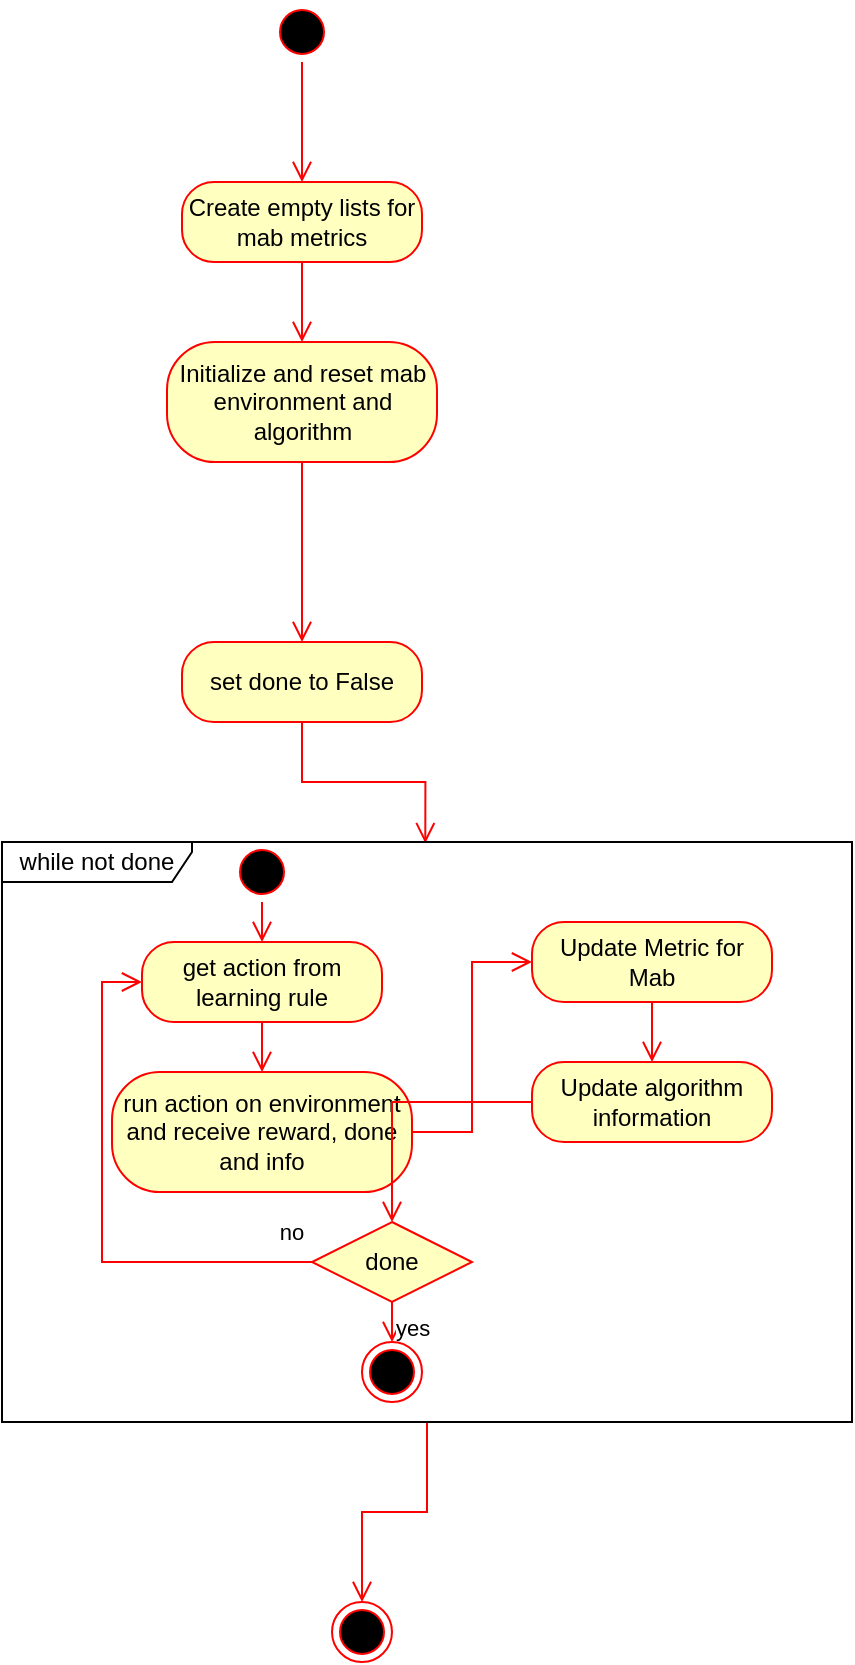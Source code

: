 <mxfile version="22.0.3" type="device">
  <diagram name="Seite-1" id="2_susSA4ob_1ac-8ONg7">
    <mxGraphModel dx="1383" dy="809" grid="1" gridSize="10" guides="1" tooltips="1" connect="1" arrows="1" fold="1" page="1" pageScale="1" pageWidth="850" pageHeight="1100" math="0" shadow="0">
      <root>
        <mxCell id="0" />
        <mxCell id="1" parent="0" />
        <mxCell id="uuhPxIiSn8aQgS91nO3l-1" value="" style="ellipse;html=1;shape=startState;fillColor=#000000;strokeColor=#ff0000;" vertex="1" parent="1">
          <mxGeometry x="190" y="40" width="30" height="30" as="geometry" />
        </mxCell>
        <mxCell id="uuhPxIiSn8aQgS91nO3l-2" value="" style="edgeStyle=orthogonalEdgeStyle;html=1;verticalAlign=bottom;endArrow=open;endSize=8;strokeColor=#ff0000;rounded=0;entryX=0.5;entryY=0;entryDx=0;entryDy=0;" edge="1" source="uuhPxIiSn8aQgS91nO3l-1" parent="1" target="uuhPxIiSn8aQgS91nO3l-3">
          <mxGeometry relative="1" as="geometry">
            <mxPoint x="205" y="130" as="targetPoint" />
          </mxGeometry>
        </mxCell>
        <mxCell id="uuhPxIiSn8aQgS91nO3l-3" value="Create empty lists for mab metrics" style="rounded=1;whiteSpace=wrap;html=1;arcSize=40;fontColor=#000000;fillColor=#ffffc0;strokeColor=#ff0000;" vertex="1" parent="1">
          <mxGeometry x="145" y="130" width="120" height="40" as="geometry" />
        </mxCell>
        <mxCell id="uuhPxIiSn8aQgS91nO3l-4" value="" style="edgeStyle=orthogonalEdgeStyle;html=1;verticalAlign=bottom;endArrow=open;endSize=8;strokeColor=#ff0000;rounded=0;entryX=0.5;entryY=0;entryDx=0;entryDy=0;" edge="1" source="uuhPxIiSn8aQgS91nO3l-3" parent="1" target="uuhPxIiSn8aQgS91nO3l-5">
          <mxGeometry relative="1" as="geometry">
            <mxPoint x="205" y="260" as="targetPoint" />
          </mxGeometry>
        </mxCell>
        <mxCell id="uuhPxIiSn8aQgS91nO3l-5" value="Initialize and reset mab environment and algorithm" style="rounded=1;whiteSpace=wrap;html=1;arcSize=40;fontColor=#000000;fillColor=#ffffc0;strokeColor=#ff0000;" vertex="1" parent="1">
          <mxGeometry x="137.5" y="210" width="135" height="60" as="geometry" />
        </mxCell>
        <mxCell id="uuhPxIiSn8aQgS91nO3l-6" value="" style="edgeStyle=orthogonalEdgeStyle;html=1;verticalAlign=bottom;endArrow=open;endSize=8;strokeColor=#ff0000;rounded=0;entryX=0.5;entryY=0;entryDx=0;entryDy=0;" edge="1" source="uuhPxIiSn8aQgS91nO3l-5" parent="1" target="uuhPxIiSn8aQgS91nO3l-7">
          <mxGeometry relative="1" as="geometry">
            <mxPoint x="205" y="360" as="targetPoint" />
          </mxGeometry>
        </mxCell>
        <mxCell id="uuhPxIiSn8aQgS91nO3l-7" value="set done to False" style="rounded=1;whiteSpace=wrap;html=1;arcSize=40;fontColor=#000000;fillColor=#ffffc0;strokeColor=#ff0000;" vertex="1" parent="1">
          <mxGeometry x="145" y="360" width="120" height="40" as="geometry" />
        </mxCell>
        <mxCell id="uuhPxIiSn8aQgS91nO3l-8" value="" style="edgeStyle=orthogonalEdgeStyle;html=1;verticalAlign=bottom;endArrow=open;endSize=8;strokeColor=#ff0000;rounded=0;entryX=0.498;entryY=0.002;entryDx=0;entryDy=0;entryPerimeter=0;" edge="1" source="uuhPxIiSn8aQgS91nO3l-7" parent="1" target="uuhPxIiSn8aQgS91nO3l-9">
          <mxGeometry relative="1" as="geometry">
            <mxPoint x="205" y="470" as="targetPoint" />
          </mxGeometry>
        </mxCell>
        <mxCell id="uuhPxIiSn8aQgS91nO3l-30" style="edgeStyle=orthogonalEdgeStyle;rounded=0;orthogonalLoop=1;jettySize=auto;html=1;endArrow=open;verticalAlign=bottom;strokeColor=#ff0000;endSize=8;" edge="1" parent="1" source="uuhPxIiSn8aQgS91nO3l-9" target="uuhPxIiSn8aQgS91nO3l-29">
          <mxGeometry relative="1" as="geometry" />
        </mxCell>
        <mxCell id="uuhPxIiSn8aQgS91nO3l-9" value="while not done" style="shape=umlFrame;whiteSpace=wrap;html=1;pointerEvents=0;width=95;height=20;" vertex="1" parent="1">
          <mxGeometry x="55" y="460" width="425" height="290" as="geometry" />
        </mxCell>
        <mxCell id="uuhPxIiSn8aQgS91nO3l-10" value="" style="ellipse;html=1;shape=startState;fillColor=#000000;strokeColor=#ff0000;" vertex="1" parent="1">
          <mxGeometry x="170" y="460" width="30" height="30" as="geometry" />
        </mxCell>
        <mxCell id="uuhPxIiSn8aQgS91nO3l-11" value="" style="edgeStyle=orthogonalEdgeStyle;html=1;verticalAlign=bottom;endArrow=open;endSize=8;strokeColor=#ff0000;rounded=0;entryX=0.5;entryY=0;entryDx=0;entryDy=0;" edge="1" source="uuhPxIiSn8aQgS91nO3l-10" parent="1" target="uuhPxIiSn8aQgS91nO3l-12">
          <mxGeometry relative="1" as="geometry">
            <mxPoint x="180" y="550" as="targetPoint" />
          </mxGeometry>
        </mxCell>
        <mxCell id="uuhPxIiSn8aQgS91nO3l-16" style="edgeStyle=orthogonalEdgeStyle;rounded=0;orthogonalLoop=1;jettySize=auto;html=1;endArrow=open;verticalAlign=bottom;strokeColor=#ff0000;endSize=8;" edge="1" parent="1" source="uuhPxIiSn8aQgS91nO3l-12" target="uuhPxIiSn8aQgS91nO3l-14">
          <mxGeometry relative="1" as="geometry" />
        </mxCell>
        <mxCell id="uuhPxIiSn8aQgS91nO3l-12" value="get action from learning rule" style="rounded=1;whiteSpace=wrap;html=1;arcSize=40;fontColor=#000000;fillColor=#ffffc0;strokeColor=#ff0000;" vertex="1" parent="1">
          <mxGeometry x="125" y="510" width="120" height="40" as="geometry" />
        </mxCell>
        <mxCell id="uuhPxIiSn8aQgS91nO3l-19" style="edgeStyle=orthogonalEdgeStyle;rounded=0;orthogonalLoop=1;jettySize=auto;html=1;entryX=0;entryY=0.5;entryDx=0;entryDy=0;endArrow=open;verticalAlign=bottom;strokeColor=#ff0000;endSize=8;" edge="1" parent="1" source="uuhPxIiSn8aQgS91nO3l-14" target="uuhPxIiSn8aQgS91nO3l-17">
          <mxGeometry relative="1" as="geometry" />
        </mxCell>
        <mxCell id="uuhPxIiSn8aQgS91nO3l-14" value="run action on environment and receive reward, done and info" style="rounded=1;whiteSpace=wrap;html=1;arcSize=40;fontColor=#000000;fillColor=#ffffc0;strokeColor=#ff0000;" vertex="1" parent="1">
          <mxGeometry x="110" y="575" width="150" height="60" as="geometry" />
        </mxCell>
        <mxCell id="uuhPxIiSn8aQgS91nO3l-17" value="Update Metric for Mab" style="rounded=1;whiteSpace=wrap;html=1;arcSize=40;fontColor=#000000;fillColor=#ffffc0;strokeColor=#ff0000;" vertex="1" parent="1">
          <mxGeometry x="320" y="500" width="120" height="40" as="geometry" />
        </mxCell>
        <mxCell id="uuhPxIiSn8aQgS91nO3l-18" value="" style="edgeStyle=orthogonalEdgeStyle;html=1;verticalAlign=bottom;endArrow=open;endSize=8;strokeColor=#ff0000;rounded=0;entryX=0.5;entryY=0;entryDx=0;entryDy=0;" edge="1" source="uuhPxIiSn8aQgS91nO3l-17" parent="1" target="uuhPxIiSn8aQgS91nO3l-20">
          <mxGeometry relative="1" as="geometry">
            <mxPoint x="380" y="600" as="targetPoint" />
          </mxGeometry>
        </mxCell>
        <mxCell id="uuhPxIiSn8aQgS91nO3l-25" style="edgeStyle=orthogonalEdgeStyle;rounded=0;orthogonalLoop=1;jettySize=auto;html=1;entryX=0.5;entryY=0;entryDx=0;entryDy=0;endArrow=open;verticalAlign=bottom;strokeColor=#ff0000;endSize=8;" edge="1" parent="1" source="uuhPxIiSn8aQgS91nO3l-20" target="uuhPxIiSn8aQgS91nO3l-22">
          <mxGeometry relative="1" as="geometry" />
        </mxCell>
        <mxCell id="uuhPxIiSn8aQgS91nO3l-20" value="Update algorithm information" style="rounded=1;whiteSpace=wrap;html=1;arcSize=40;fontColor=#000000;fillColor=#ffffc0;strokeColor=#ff0000;" vertex="1" parent="1">
          <mxGeometry x="320" y="570" width="120" height="40" as="geometry" />
        </mxCell>
        <mxCell id="uuhPxIiSn8aQgS91nO3l-27" style="edgeStyle=orthogonalEdgeStyle;rounded=0;orthogonalLoop=1;jettySize=auto;html=1;entryX=0;entryY=0.5;entryDx=0;entryDy=0;endArrow=open;verticalAlign=bottom;strokeColor=#ff0000;endSize=8;" edge="1" parent="1" source="uuhPxIiSn8aQgS91nO3l-22" target="uuhPxIiSn8aQgS91nO3l-12">
          <mxGeometry relative="1" as="geometry">
            <Array as="points">
              <mxPoint x="105" y="670" />
              <mxPoint x="105" y="530" />
            </Array>
          </mxGeometry>
        </mxCell>
        <mxCell id="uuhPxIiSn8aQgS91nO3l-22" value="done" style="rhombus;whiteSpace=wrap;html=1;fontColor=#000000;fillColor=#ffffc0;strokeColor=#ff0000;" vertex="1" parent="1">
          <mxGeometry x="210" y="650" width="80" height="40" as="geometry" />
        </mxCell>
        <mxCell id="uuhPxIiSn8aQgS91nO3l-24" value="yes" style="edgeStyle=orthogonalEdgeStyle;html=1;align=left;verticalAlign=top;endArrow=open;endSize=8;strokeColor=#ff0000;rounded=0;entryX=0.5;entryY=0;entryDx=0;entryDy=0;" edge="1" source="uuhPxIiSn8aQgS91nO3l-22" parent="1" target="uuhPxIiSn8aQgS91nO3l-26">
          <mxGeometry x="-1" relative="1" as="geometry">
            <mxPoint x="370" y="735" as="targetPoint" />
          </mxGeometry>
        </mxCell>
        <mxCell id="uuhPxIiSn8aQgS91nO3l-26" value="" style="ellipse;html=1;shape=endState;fillColor=#000000;strokeColor=#ff0000;" vertex="1" parent="1">
          <mxGeometry x="235" y="710" width="30" height="30" as="geometry" />
        </mxCell>
        <mxCell id="uuhPxIiSn8aQgS91nO3l-28" value="&lt;font style=&quot;font-size: 11px;&quot;&gt;no&lt;/font&gt;" style="text;html=1;strokeColor=none;fillColor=none;align=center;verticalAlign=middle;whiteSpace=wrap;rounded=0;" vertex="1" parent="1">
          <mxGeometry x="170" y="640" width="60" height="30" as="geometry" />
        </mxCell>
        <mxCell id="uuhPxIiSn8aQgS91nO3l-29" value="" style="ellipse;html=1;shape=endState;fillColor=#000000;strokeColor=#ff0000;" vertex="1" parent="1">
          <mxGeometry x="220" y="840" width="30" height="30" as="geometry" />
        </mxCell>
      </root>
    </mxGraphModel>
  </diagram>
</mxfile>
